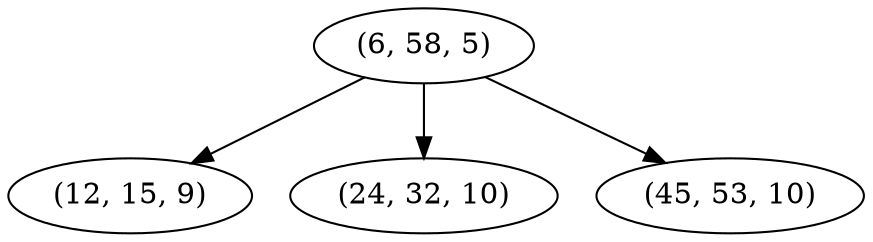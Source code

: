 digraph tree {
    "(6, 58, 5)";
    "(12, 15, 9)";
    "(24, 32, 10)";
    "(45, 53, 10)";
    "(6, 58, 5)" -> "(12, 15, 9)";
    "(6, 58, 5)" -> "(24, 32, 10)";
    "(6, 58, 5)" -> "(45, 53, 10)";
}
